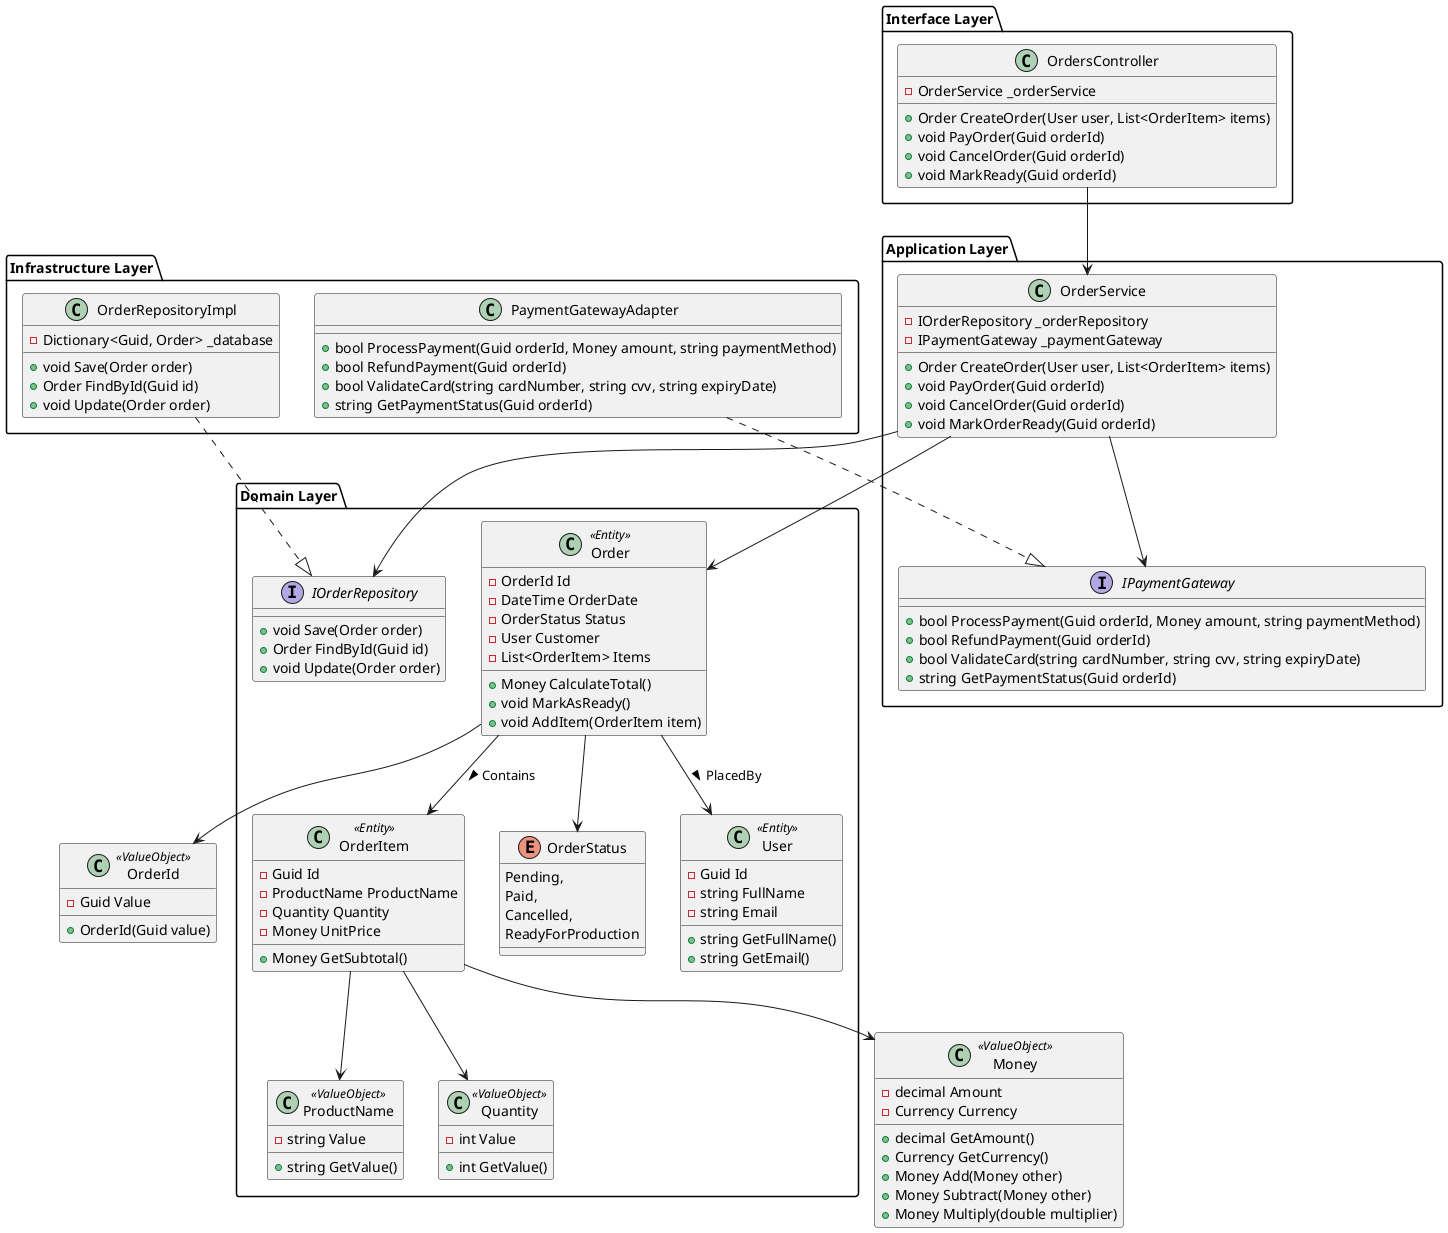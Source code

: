 @startuml
' =============================
' DOMAIN LAYER
' =============================

class OrderId <<ValueObject>> {
    - Guid Value
  + OrderId(Guid value)
}

class Money <<ValueObject>> {
    - decimal Amount
    - Currency Currency
    + decimal GetAmount()
    + Currency GetCurrency()
    + Money Add(Money other)
    + Money Subtract(Money other)
    + Money Multiply(double multiplier)
}

package "Domain Layer" {

  class Order <<Entity>> {
    - OrderId Id
    - DateTime OrderDate
    - OrderStatus Status
    - User Customer
    - List<OrderItem> Items
    + Money CalculateTotal()
    + void MarkAsReady()
    + void AddItem(OrderItem item)
  }

  Order --> OrderId

  class OrderItem <<Entity>> {
    - Guid Id
    - ProductName ProductName
    - Quantity Quantity
    - Money UnitPrice
    + Money GetSubtotal()
  }

  enum OrderStatus {
    Pending,
    Paid,
    Cancelled,
    ReadyForProduction
  }

  interface IOrderRepository {
    + void Save(Order order)
    + Order FindById(Guid id)
    + void Update(Order order)
  }

  class Quantity <<ValueObject>> {
    - int Value
    + int GetValue()
  }

  class ProductName <<ValueObject>> {
    - string Value
    + string GetValue()
  }

  class User <<Entity>> {
    - Guid Id
    - string FullName
    - string Email
    + string GetFullName()
    + string GetEmail()
  }

  Order --> OrderItem : Contains >
  Order --> OrderStatus
  Order --> User : PlacedBy >
  OrderItem --> Money
  OrderItem --> Quantity
  OrderItem --> ProductName
}

' =============================
' APPLICATION LAYER
' =============================

package "Application Layer" {

  interface IPaymentGateway {
    + bool ProcessPayment(Guid orderId, Money amount, string paymentMethod)
    + bool RefundPayment(Guid orderId)
    + bool ValidateCard(string cardNumber, string cvv, string expiryDate)
    + string GetPaymentStatus(Guid orderId)
  }

  class OrderService {
    - IOrderRepository _orderRepository
    - IPaymentGateway _paymentGateway
    + Order CreateOrder(User user, List<OrderItem> items)
    + void PayOrder(Guid orderId)
    + void CancelOrder(Guid orderId)
    + void MarkOrderReady(Guid orderId)
  }

  OrderService --> Order
  OrderService --> IOrderRepository
  OrderService --> IPaymentGateway
}

' =============================
' INFRASTRUCTURE LAYER
' =============================
package "Infrastructure Layer" {

  class OrderRepositoryImpl {
    - Dictionary<Guid, Order> _database
    + void Save(Order order)
    + Order FindById(Guid id)
    + void Update(Order order)
  }

  class PaymentGatewayAdapter {
    + bool ProcessPayment(Guid orderId, Money amount, string paymentMethod)
    + bool RefundPayment(Guid orderId)
    + bool ValidateCard(string cardNumber, string cvv, string expiryDate)
    + string GetPaymentStatus(Guid orderId)
  }

  OrderRepositoryImpl ..|> IOrderRepository
  PaymentGatewayAdapter ..|> IPaymentGateway
}

' =============================
' INTERFACE LAYER
' =============================
package "Interface Layer" {

  class OrdersController {
    - OrderService _orderService
    + Order CreateOrder(User user, List<OrderItem> items)
    + void PayOrder(Guid orderId)
    + void CancelOrder(Guid orderId)
    + void MarkReady(Guid orderId)
  }

  OrdersController --> OrderService
}
@enduml